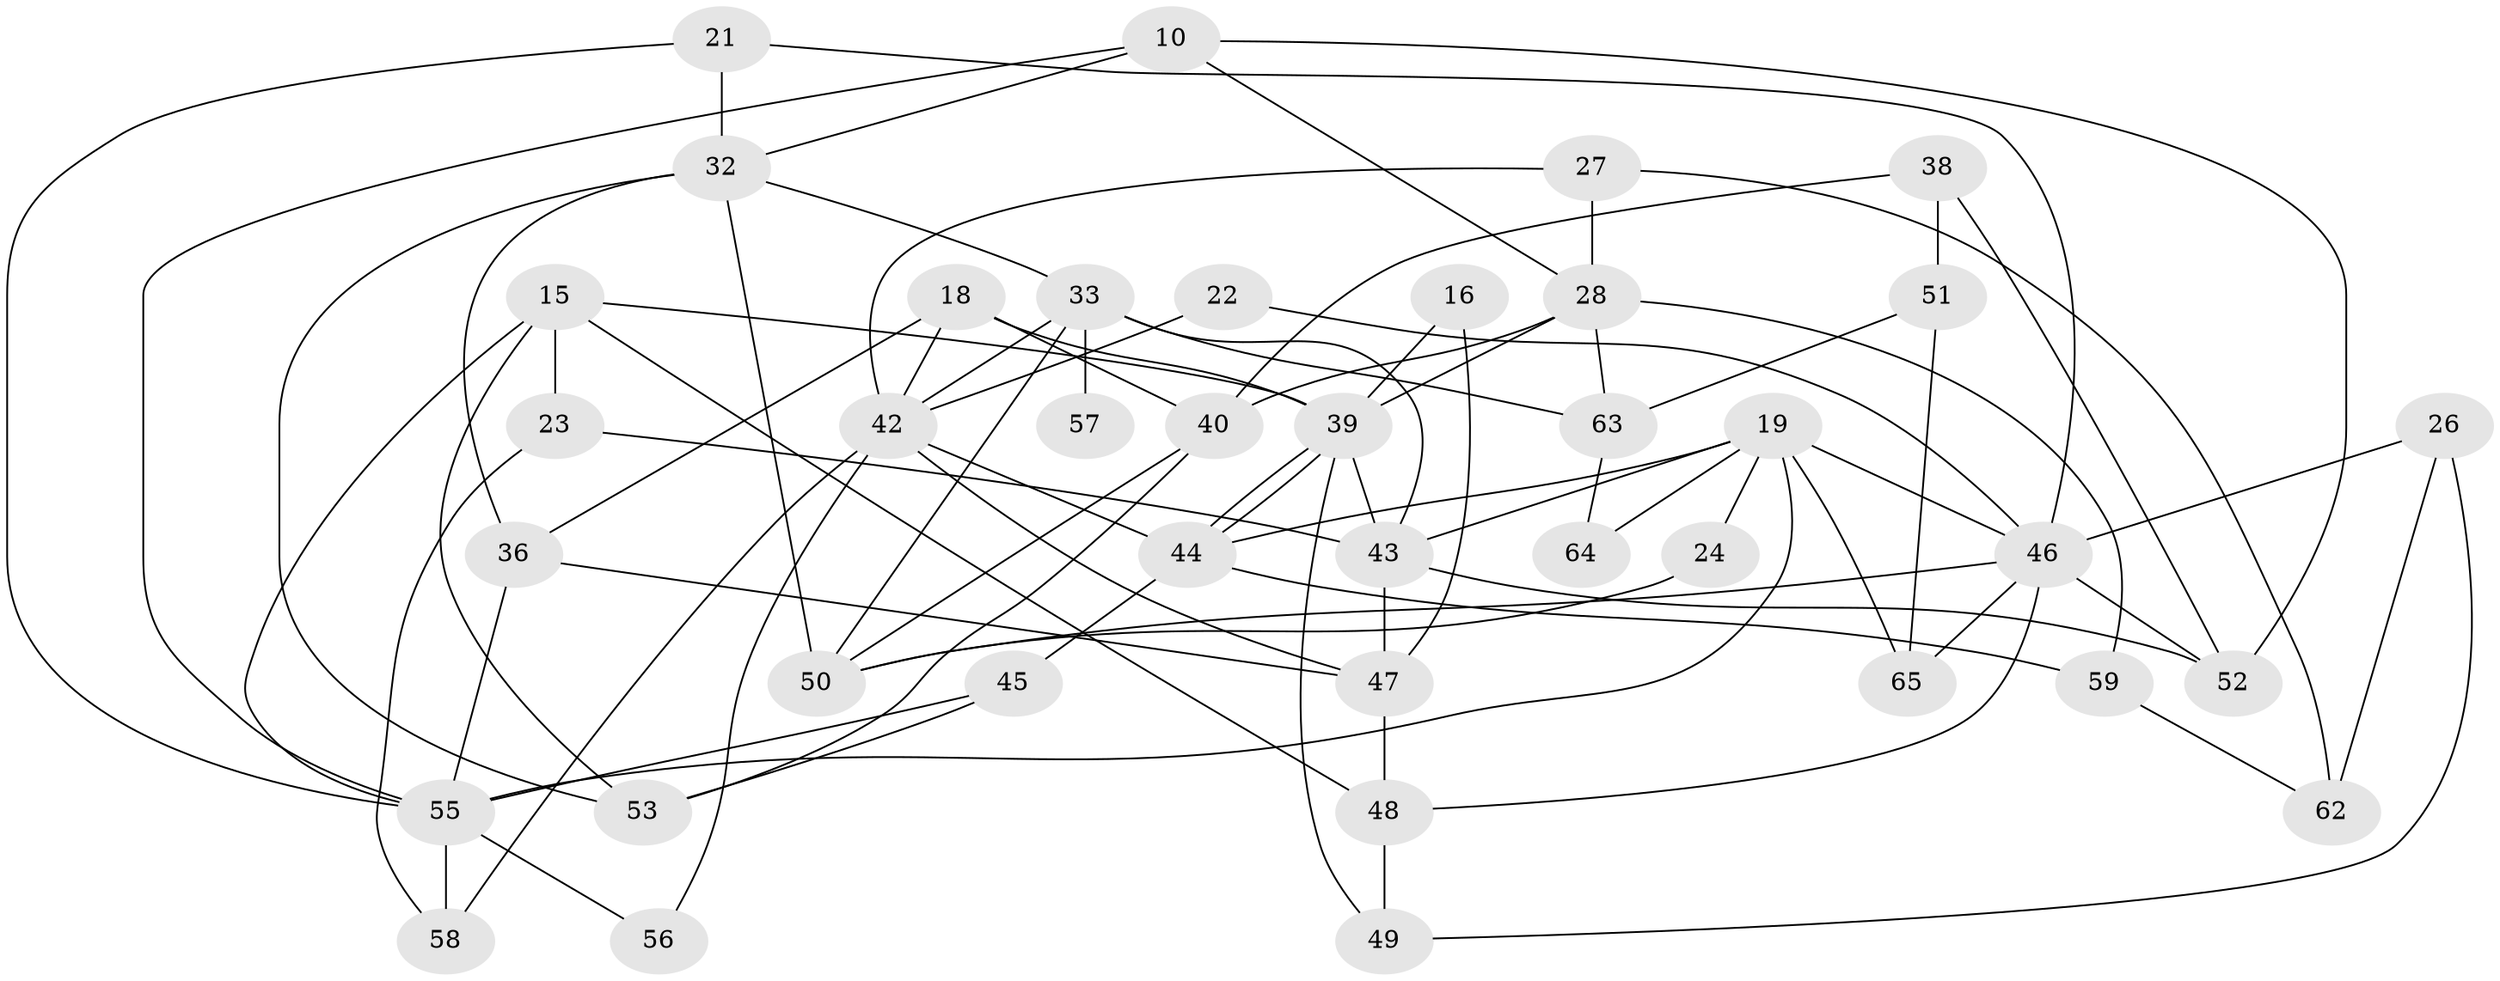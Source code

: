 // original degree distribution, {4: 0.23076923076923078, 5: 0.15384615384615385, 2: 0.16923076923076924, 3: 0.27692307692307694, 6: 0.1076923076923077, 10: 0.015384615384615385, 7: 0.03076923076923077, 8: 0.015384615384615385}
// Generated by graph-tools (version 1.1) at 2025/54/03/04/25 21:54:09]
// undirected, 39 vertices, 82 edges
graph export_dot {
graph [start="1"]
  node [color=gray90,style=filled];
  10;
  15 [super="+12"];
  16;
  18;
  19;
  21;
  22;
  23;
  24;
  26 [super="+20"];
  27;
  28 [super="+9"];
  32 [super="+25"];
  33 [super="+2+13+17"];
  36;
  38;
  39;
  40;
  42 [super="+8+41"];
  43 [super="+11"];
  44;
  45;
  46 [super="+35+34"];
  47;
  48;
  49 [super="+5"];
  50 [super="+29"];
  51 [super="+37"];
  52;
  53 [super="+6"];
  55 [super="+31"];
  56;
  57;
  58 [super="+1"];
  59 [super="+3"];
  62;
  63 [super="+61"];
  64 [super="+60"];
  65 [super="+7+54"];
  10 -- 52;
  10 -- 32;
  10 -- 28;
  10 -- 55;
  15 -- 23;
  15 -- 55;
  15 -- 48;
  15 -- 53;
  15 -- 39;
  16 -- 47;
  16 -- 39;
  18 -- 36;
  18 -- 40;
  18 -- 39;
  18 -- 42;
  19 -- 44;
  19 -- 24;
  19 -- 43;
  19 -- 55 [weight=2];
  19 -- 64 [weight=2];
  19 -- 65 [weight=2];
  19 -- 46;
  21 -- 32;
  21 -- 55;
  21 -- 46;
  22 -- 46;
  22 -- 42;
  23 -- 43;
  23 -- 58;
  24 -- 50;
  26 -- 46 [weight=4];
  26 -- 49;
  26 -- 62;
  27 -- 28;
  27 -- 62;
  27 -- 42;
  28 -- 40;
  28 -- 59;
  28 -- 39;
  28 -- 63 [weight=2];
  32 -- 33 [weight=2];
  32 -- 50 [weight=2];
  32 -- 36;
  32 -- 53;
  33 -- 50 [weight=2];
  33 -- 57 [weight=2];
  33 -- 43 [weight=2];
  33 -- 42 [weight=2];
  33 -- 63 [weight=2];
  36 -- 47;
  36 -- 55;
  38 -- 40;
  38 -- 52;
  38 -- 51;
  39 -- 44;
  39 -- 44;
  39 -- 49;
  39 -- 43;
  40 -- 50;
  40 -- 53;
  42 -- 56;
  42 -- 58;
  42 -- 47;
  42 -- 44;
  43 -- 47 [weight=2];
  43 -- 52;
  44 -- 45;
  44 -- 59;
  45 -- 55;
  45 -- 53;
  46 -- 65 [weight=3];
  46 -- 50 [weight=2];
  46 -- 48;
  46 -- 52;
  47 -- 48;
  48 -- 49 [weight=2];
  51 -- 63;
  51 -- 65 [weight=2];
  55 -- 56;
  55 -- 58 [weight=2];
  59 -- 62;
  63 -- 64;
}
